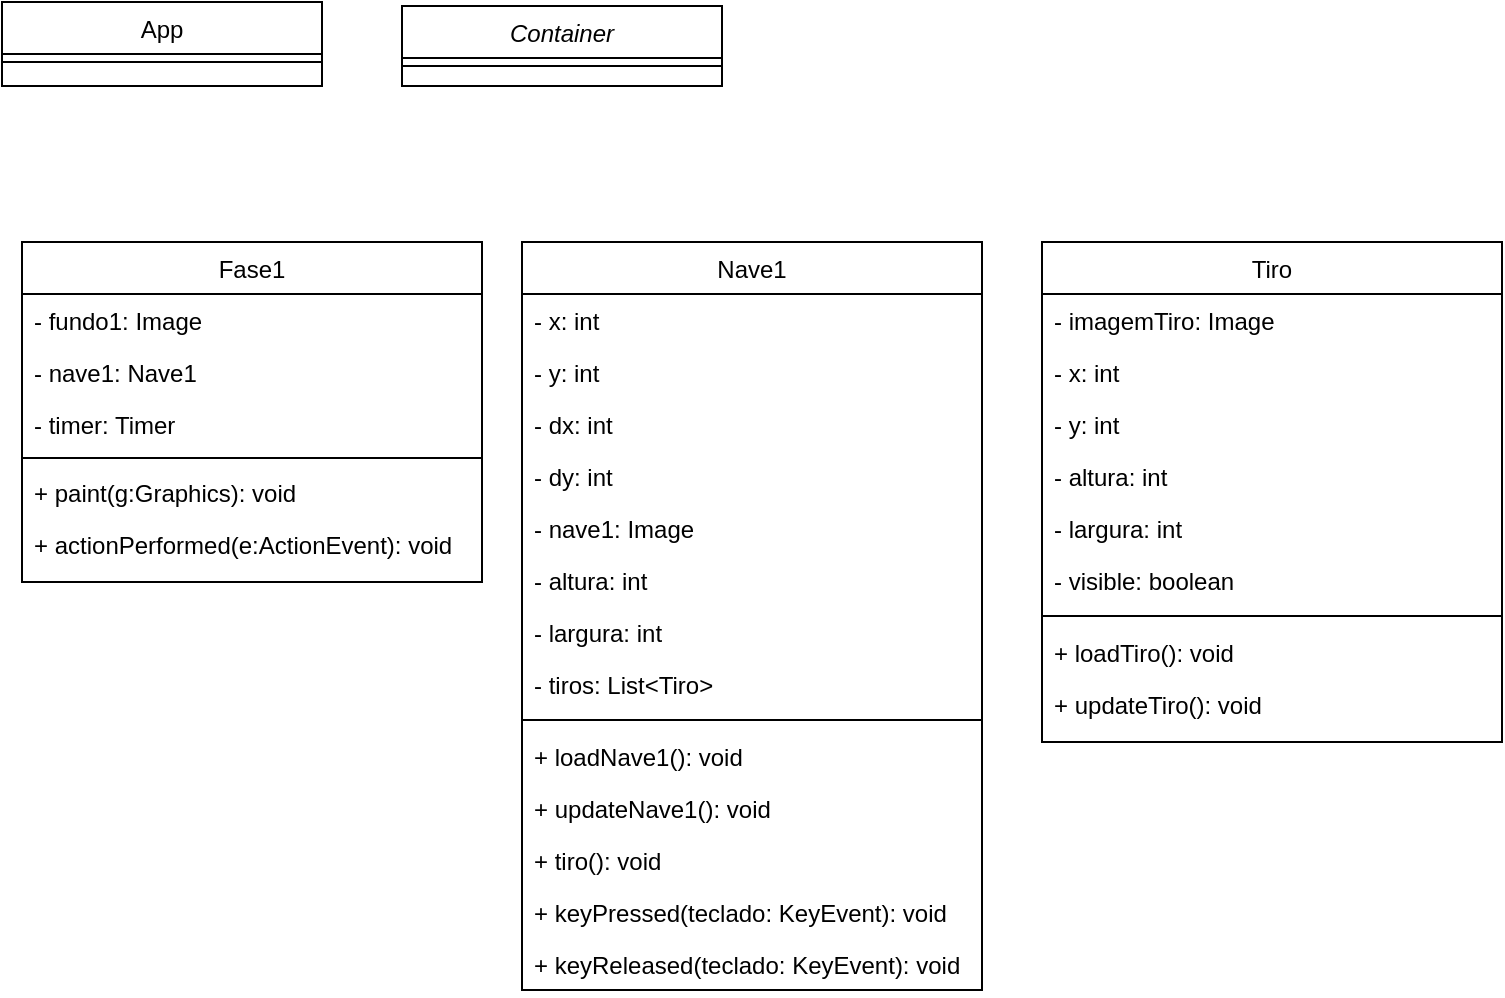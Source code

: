 <mxfile version="22.1.2" type="device">
  <diagram id="C5RBs43oDa-KdzZeNtuy" name="Page-1">
    <mxGraphModel dx="1600" dy="734" grid="1" gridSize="10" guides="1" tooltips="1" connect="1" arrows="1" fold="1" page="1" pageScale="1" pageWidth="827" pageHeight="1169" math="0" shadow="0">
      <root>
        <mxCell id="WIyWlLk6GJQsqaUBKTNV-0" />
        <mxCell id="WIyWlLk6GJQsqaUBKTNV-1" parent="WIyWlLk6GJQsqaUBKTNV-0" />
        <mxCell id="zkfFHV4jXpPFQw0GAbJ--0" value="Container" style="swimlane;fontStyle=2;align=center;verticalAlign=top;childLayout=stackLayout;horizontal=1;startSize=26;horizontalStack=0;resizeParent=1;resizeLast=0;collapsible=1;marginBottom=0;rounded=0;shadow=0;strokeWidth=1;" parent="WIyWlLk6GJQsqaUBKTNV-1" vertex="1">
          <mxGeometry x="220" y="12" width="160" height="40" as="geometry">
            <mxRectangle x="230" y="140" width="160" height="26" as="alternateBounds" />
          </mxGeometry>
        </mxCell>
        <mxCell id="zkfFHV4jXpPFQw0GAbJ--4" value="" style="line;html=1;strokeWidth=1;align=left;verticalAlign=middle;spacingTop=-1;spacingLeft=3;spacingRight=3;rotatable=0;labelPosition=right;points=[];portConstraint=eastwest;" parent="zkfFHV4jXpPFQw0GAbJ--0" vertex="1">
          <mxGeometry y="26" width="160" height="8" as="geometry" />
        </mxCell>
        <mxCell id="zkfFHV4jXpPFQw0GAbJ--6" value="App" style="swimlane;fontStyle=0;align=center;verticalAlign=top;childLayout=stackLayout;horizontal=1;startSize=26;horizontalStack=0;resizeParent=1;resizeLast=0;collapsible=1;marginBottom=0;rounded=0;shadow=0;strokeWidth=1;" parent="WIyWlLk6GJQsqaUBKTNV-1" vertex="1">
          <mxGeometry x="20" y="10" width="160" height="42" as="geometry">
            <mxRectangle x="130" y="380" width="160" height="26" as="alternateBounds" />
          </mxGeometry>
        </mxCell>
        <mxCell id="zkfFHV4jXpPFQw0GAbJ--9" value="" style="line;html=1;strokeWidth=1;align=left;verticalAlign=middle;spacingTop=-1;spacingLeft=3;spacingRight=3;rotatable=0;labelPosition=right;points=[];portConstraint=eastwest;" parent="zkfFHV4jXpPFQw0GAbJ--6" vertex="1">
          <mxGeometry y="26" width="160" height="8" as="geometry" />
        </mxCell>
        <mxCell id="zkfFHV4jXpPFQw0GAbJ--17" value="Fase1" style="swimlane;fontStyle=0;align=center;verticalAlign=top;childLayout=stackLayout;horizontal=1;startSize=26;horizontalStack=0;resizeParent=1;resizeLast=0;collapsible=1;marginBottom=0;rounded=0;shadow=0;strokeWidth=1;" parent="WIyWlLk6GJQsqaUBKTNV-1" vertex="1">
          <mxGeometry x="30" y="130" width="230" height="170" as="geometry">
            <mxRectangle x="550" y="140" width="160" height="26" as="alternateBounds" />
          </mxGeometry>
        </mxCell>
        <mxCell id="zkfFHV4jXpPFQw0GAbJ--18" value="- fundo1: Image" style="text;align=left;verticalAlign=top;spacingLeft=4;spacingRight=4;overflow=hidden;rotatable=0;points=[[0,0.5],[1,0.5]];portConstraint=eastwest;" parent="zkfFHV4jXpPFQw0GAbJ--17" vertex="1">
          <mxGeometry y="26" width="230" height="26" as="geometry" />
        </mxCell>
        <mxCell id="zkfFHV4jXpPFQw0GAbJ--19" value="- nave1: Nave1" style="text;align=left;verticalAlign=top;spacingLeft=4;spacingRight=4;overflow=hidden;rotatable=0;points=[[0,0.5],[1,0.5]];portConstraint=eastwest;rounded=0;shadow=0;html=0;" parent="zkfFHV4jXpPFQw0GAbJ--17" vertex="1">
          <mxGeometry y="52" width="230" height="26" as="geometry" />
        </mxCell>
        <mxCell id="zkfFHV4jXpPFQw0GAbJ--20" value="- timer: Timer" style="text;align=left;verticalAlign=top;spacingLeft=4;spacingRight=4;overflow=hidden;rotatable=0;points=[[0,0.5],[1,0.5]];portConstraint=eastwest;rounded=0;shadow=0;html=0;" parent="zkfFHV4jXpPFQw0GAbJ--17" vertex="1">
          <mxGeometry y="78" width="230" height="26" as="geometry" />
        </mxCell>
        <mxCell id="zkfFHV4jXpPFQw0GAbJ--23" value="" style="line;html=1;strokeWidth=1;align=left;verticalAlign=middle;spacingTop=-1;spacingLeft=3;spacingRight=3;rotatable=0;labelPosition=right;points=[];portConstraint=eastwest;" parent="zkfFHV4jXpPFQw0GAbJ--17" vertex="1">
          <mxGeometry y="104" width="230" height="8" as="geometry" />
        </mxCell>
        <mxCell id="zkfFHV4jXpPFQw0GAbJ--24" value="+ paint(g:Graphics): void" style="text;align=left;verticalAlign=top;spacingLeft=4;spacingRight=4;overflow=hidden;rotatable=0;points=[[0,0.5],[1,0.5]];portConstraint=eastwest;" parent="zkfFHV4jXpPFQw0GAbJ--17" vertex="1">
          <mxGeometry y="112" width="230" height="26" as="geometry" />
        </mxCell>
        <mxCell id="zkfFHV4jXpPFQw0GAbJ--25" value="+ actionPerformed(e:ActionEvent): void" style="text;align=left;verticalAlign=top;spacingLeft=4;spacingRight=4;overflow=hidden;rotatable=0;points=[[0,0.5],[1,0.5]];portConstraint=eastwest;" parent="zkfFHV4jXpPFQw0GAbJ--17" vertex="1">
          <mxGeometry y="138" width="230" height="26" as="geometry" />
        </mxCell>
        <mxCell id="bRCtQ1U3XWoyZzhS3nBa-3" value="Nave1" style="swimlane;fontStyle=0;align=center;verticalAlign=top;childLayout=stackLayout;horizontal=1;startSize=26;horizontalStack=0;resizeParent=1;resizeLast=0;collapsible=1;marginBottom=0;rounded=0;shadow=0;strokeWidth=1;" vertex="1" parent="WIyWlLk6GJQsqaUBKTNV-1">
          <mxGeometry x="280" y="130" width="230" height="374" as="geometry">
            <mxRectangle x="550" y="140" width="160" height="26" as="alternateBounds" />
          </mxGeometry>
        </mxCell>
        <mxCell id="bRCtQ1U3XWoyZzhS3nBa-4" value="- x: int" style="text;align=left;verticalAlign=top;spacingLeft=4;spacingRight=4;overflow=hidden;rotatable=0;points=[[0,0.5],[1,0.5]];portConstraint=eastwest;" vertex="1" parent="bRCtQ1U3XWoyZzhS3nBa-3">
          <mxGeometry y="26" width="230" height="26" as="geometry" />
        </mxCell>
        <mxCell id="bRCtQ1U3XWoyZzhS3nBa-10" value="- y: int" style="text;align=left;verticalAlign=top;spacingLeft=4;spacingRight=4;overflow=hidden;rotatable=0;points=[[0,0.5],[1,0.5]];portConstraint=eastwest;" vertex="1" parent="bRCtQ1U3XWoyZzhS3nBa-3">
          <mxGeometry y="52" width="230" height="26" as="geometry" />
        </mxCell>
        <mxCell id="bRCtQ1U3XWoyZzhS3nBa-5" value="- dx: int" style="text;align=left;verticalAlign=top;spacingLeft=4;spacingRight=4;overflow=hidden;rotatable=0;points=[[0,0.5],[1,0.5]];portConstraint=eastwest;rounded=0;shadow=0;html=0;" vertex="1" parent="bRCtQ1U3XWoyZzhS3nBa-3">
          <mxGeometry y="78" width="230" height="26" as="geometry" />
        </mxCell>
        <mxCell id="bRCtQ1U3XWoyZzhS3nBa-6" value="- dy: int" style="text;align=left;verticalAlign=top;spacingLeft=4;spacingRight=4;overflow=hidden;rotatable=0;points=[[0,0.5],[1,0.5]];portConstraint=eastwest;rounded=0;shadow=0;html=0;" vertex="1" parent="bRCtQ1U3XWoyZzhS3nBa-3">
          <mxGeometry y="104" width="230" height="26" as="geometry" />
        </mxCell>
        <mxCell id="bRCtQ1U3XWoyZzhS3nBa-11" value="- nave1: Image" style="text;align=left;verticalAlign=top;spacingLeft=4;spacingRight=4;overflow=hidden;rotatable=0;points=[[0,0.5],[1,0.5]];portConstraint=eastwest;rounded=0;shadow=0;html=0;" vertex="1" parent="bRCtQ1U3XWoyZzhS3nBa-3">
          <mxGeometry y="130" width="230" height="26" as="geometry" />
        </mxCell>
        <mxCell id="bRCtQ1U3XWoyZzhS3nBa-12" value="- altura: int" style="text;align=left;verticalAlign=top;spacingLeft=4;spacingRight=4;overflow=hidden;rotatable=0;points=[[0,0.5],[1,0.5]];portConstraint=eastwest;rounded=0;shadow=0;html=0;" vertex="1" parent="bRCtQ1U3XWoyZzhS3nBa-3">
          <mxGeometry y="156" width="230" height="26" as="geometry" />
        </mxCell>
        <mxCell id="bRCtQ1U3XWoyZzhS3nBa-13" value="- largura: int" style="text;align=left;verticalAlign=top;spacingLeft=4;spacingRight=4;overflow=hidden;rotatable=0;points=[[0,0.5],[1,0.5]];portConstraint=eastwest;rounded=0;shadow=0;html=0;" vertex="1" parent="bRCtQ1U3XWoyZzhS3nBa-3">
          <mxGeometry y="182" width="230" height="26" as="geometry" />
        </mxCell>
        <mxCell id="bRCtQ1U3XWoyZzhS3nBa-14" value="- tiros: List&lt;Tiro&gt;" style="text;align=left;verticalAlign=top;spacingLeft=4;spacingRight=4;overflow=hidden;rotatable=0;points=[[0,0.5],[1,0.5]];portConstraint=eastwest;rounded=0;shadow=0;html=0;" vertex="1" parent="bRCtQ1U3XWoyZzhS3nBa-3">
          <mxGeometry y="208" width="230" height="26" as="geometry" />
        </mxCell>
        <mxCell id="bRCtQ1U3XWoyZzhS3nBa-7" value="" style="line;html=1;strokeWidth=1;align=left;verticalAlign=middle;spacingTop=-1;spacingLeft=3;spacingRight=3;rotatable=0;labelPosition=right;points=[];portConstraint=eastwest;" vertex="1" parent="bRCtQ1U3XWoyZzhS3nBa-3">
          <mxGeometry y="234" width="230" height="10" as="geometry" />
        </mxCell>
        <mxCell id="bRCtQ1U3XWoyZzhS3nBa-8" value="+ loadNave1(): void" style="text;align=left;verticalAlign=top;spacingLeft=4;spacingRight=4;overflow=hidden;rotatable=0;points=[[0,0.5],[1,0.5]];portConstraint=eastwest;" vertex="1" parent="bRCtQ1U3XWoyZzhS3nBa-3">
          <mxGeometry y="244" width="230" height="26" as="geometry" />
        </mxCell>
        <mxCell id="bRCtQ1U3XWoyZzhS3nBa-9" value="+ updateNave1(): void" style="text;align=left;verticalAlign=top;spacingLeft=4;spacingRight=4;overflow=hidden;rotatable=0;points=[[0,0.5],[1,0.5]];portConstraint=eastwest;" vertex="1" parent="bRCtQ1U3XWoyZzhS3nBa-3">
          <mxGeometry y="270" width="230" height="26" as="geometry" />
        </mxCell>
        <mxCell id="bRCtQ1U3XWoyZzhS3nBa-15" value="+ tiro(): void" style="text;align=left;verticalAlign=top;spacingLeft=4;spacingRight=4;overflow=hidden;rotatable=0;points=[[0,0.5],[1,0.5]];portConstraint=eastwest;" vertex="1" parent="bRCtQ1U3XWoyZzhS3nBa-3">
          <mxGeometry y="296" width="230" height="26" as="geometry" />
        </mxCell>
        <mxCell id="bRCtQ1U3XWoyZzhS3nBa-16" value="+ keyPressed(teclado: KeyEvent): void" style="text;align=left;verticalAlign=top;spacingLeft=4;spacingRight=4;overflow=hidden;rotatable=0;points=[[0,0.5],[1,0.5]];portConstraint=eastwest;" vertex="1" parent="bRCtQ1U3XWoyZzhS3nBa-3">
          <mxGeometry y="322" width="230" height="26" as="geometry" />
        </mxCell>
        <mxCell id="bRCtQ1U3XWoyZzhS3nBa-17" value="+ keyReleased(teclado: KeyEvent): void" style="text;align=left;verticalAlign=top;spacingLeft=4;spacingRight=4;overflow=hidden;rotatable=0;points=[[0,0.5],[1,0.5]];portConstraint=eastwest;" vertex="1" parent="bRCtQ1U3XWoyZzhS3nBa-3">
          <mxGeometry y="348" width="230" height="26" as="geometry" />
        </mxCell>
        <mxCell id="bRCtQ1U3XWoyZzhS3nBa-18" value="Tiro" style="swimlane;fontStyle=0;align=center;verticalAlign=top;childLayout=stackLayout;horizontal=1;startSize=26;horizontalStack=0;resizeParent=1;resizeLast=0;collapsible=1;marginBottom=0;rounded=0;shadow=0;strokeWidth=1;" vertex="1" parent="WIyWlLk6GJQsqaUBKTNV-1">
          <mxGeometry x="540" y="130" width="230" height="250" as="geometry">
            <mxRectangle x="550" y="140" width="160" height="26" as="alternateBounds" />
          </mxGeometry>
        </mxCell>
        <mxCell id="bRCtQ1U3XWoyZzhS3nBa-19" value="- imagemTiro: Image" style="text;align=left;verticalAlign=top;spacingLeft=4;spacingRight=4;overflow=hidden;rotatable=0;points=[[0,0.5],[1,0.5]];portConstraint=eastwest;" vertex="1" parent="bRCtQ1U3XWoyZzhS3nBa-18">
          <mxGeometry y="26" width="230" height="26" as="geometry" />
        </mxCell>
        <mxCell id="bRCtQ1U3XWoyZzhS3nBa-20" value="- x: int" style="text;align=left;verticalAlign=top;spacingLeft=4;spacingRight=4;overflow=hidden;rotatable=0;points=[[0,0.5],[1,0.5]];portConstraint=eastwest;" vertex="1" parent="bRCtQ1U3XWoyZzhS3nBa-18">
          <mxGeometry y="52" width="230" height="26" as="geometry" />
        </mxCell>
        <mxCell id="bRCtQ1U3XWoyZzhS3nBa-21" value="- y: int" style="text;align=left;verticalAlign=top;spacingLeft=4;spacingRight=4;overflow=hidden;rotatable=0;points=[[0,0.5],[1,0.5]];portConstraint=eastwest;rounded=0;shadow=0;html=0;" vertex="1" parent="bRCtQ1U3XWoyZzhS3nBa-18">
          <mxGeometry y="78" width="230" height="26" as="geometry" />
        </mxCell>
        <mxCell id="bRCtQ1U3XWoyZzhS3nBa-24" value="- altura: int" style="text;align=left;verticalAlign=top;spacingLeft=4;spacingRight=4;overflow=hidden;rotatable=0;points=[[0,0.5],[1,0.5]];portConstraint=eastwest;rounded=0;shadow=0;html=0;" vertex="1" parent="bRCtQ1U3XWoyZzhS3nBa-18">
          <mxGeometry y="104" width="230" height="26" as="geometry" />
        </mxCell>
        <mxCell id="bRCtQ1U3XWoyZzhS3nBa-25" value="- largura: int" style="text;align=left;verticalAlign=top;spacingLeft=4;spacingRight=4;overflow=hidden;rotatable=0;points=[[0,0.5],[1,0.5]];portConstraint=eastwest;rounded=0;shadow=0;html=0;" vertex="1" parent="bRCtQ1U3XWoyZzhS3nBa-18">
          <mxGeometry y="130" width="230" height="26" as="geometry" />
        </mxCell>
        <mxCell id="bRCtQ1U3XWoyZzhS3nBa-26" value="- visible: boolean" style="text;align=left;verticalAlign=top;spacingLeft=4;spacingRight=4;overflow=hidden;rotatable=0;points=[[0,0.5],[1,0.5]];portConstraint=eastwest;rounded=0;shadow=0;html=0;" vertex="1" parent="bRCtQ1U3XWoyZzhS3nBa-18">
          <mxGeometry y="156" width="230" height="26" as="geometry" />
        </mxCell>
        <mxCell id="bRCtQ1U3XWoyZzhS3nBa-27" value="" style="line;html=1;strokeWidth=1;align=left;verticalAlign=middle;spacingTop=-1;spacingLeft=3;spacingRight=3;rotatable=0;labelPosition=right;points=[];portConstraint=eastwest;" vertex="1" parent="bRCtQ1U3XWoyZzhS3nBa-18">
          <mxGeometry y="182" width="230" height="10" as="geometry" />
        </mxCell>
        <mxCell id="bRCtQ1U3XWoyZzhS3nBa-28" value="+ loadTiro(): void" style="text;align=left;verticalAlign=top;spacingLeft=4;spacingRight=4;overflow=hidden;rotatable=0;points=[[0,0.5],[1,0.5]];portConstraint=eastwest;" vertex="1" parent="bRCtQ1U3XWoyZzhS3nBa-18">
          <mxGeometry y="192" width="230" height="26" as="geometry" />
        </mxCell>
        <mxCell id="bRCtQ1U3XWoyZzhS3nBa-29" value="+ updateTiro(): void" style="text;align=left;verticalAlign=top;spacingLeft=4;spacingRight=4;overflow=hidden;rotatable=0;points=[[0,0.5],[1,0.5]];portConstraint=eastwest;" vertex="1" parent="bRCtQ1U3XWoyZzhS3nBa-18">
          <mxGeometry y="218" width="230" height="26" as="geometry" />
        </mxCell>
      </root>
    </mxGraphModel>
  </diagram>
</mxfile>
